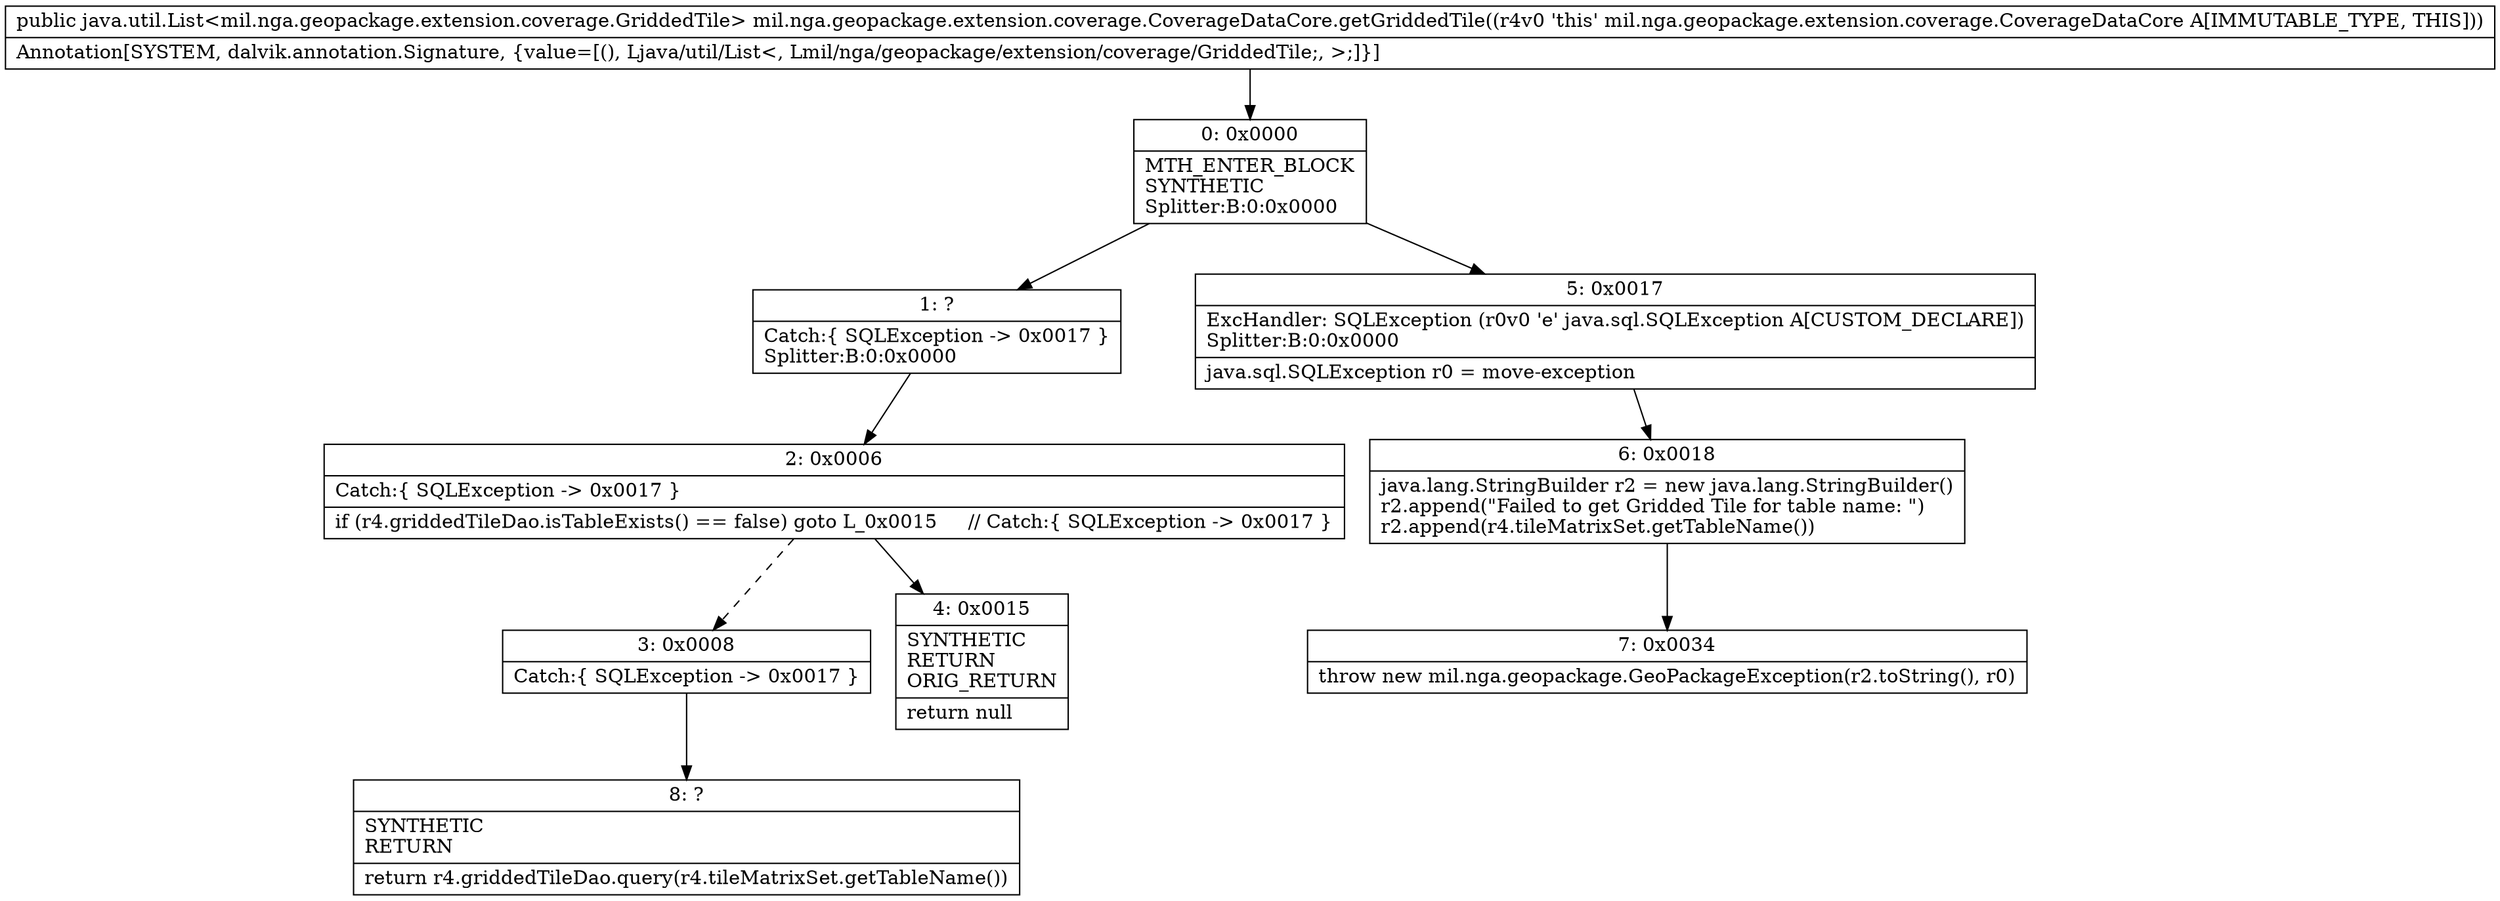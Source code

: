 digraph "CFG formil.nga.geopackage.extension.coverage.CoverageDataCore.getGriddedTile()Ljava\/util\/List;" {
Node_0 [shape=record,label="{0\:\ 0x0000|MTH_ENTER_BLOCK\lSYNTHETIC\lSplitter:B:0:0x0000\l}"];
Node_1 [shape=record,label="{1\:\ ?|Catch:\{ SQLException \-\> 0x0017 \}\lSplitter:B:0:0x0000\l}"];
Node_2 [shape=record,label="{2\:\ 0x0006|Catch:\{ SQLException \-\> 0x0017 \}\l|if (r4.griddedTileDao.isTableExists() == false) goto L_0x0015     \/\/ Catch:\{ SQLException \-\> 0x0017 \}\l}"];
Node_3 [shape=record,label="{3\:\ 0x0008|Catch:\{ SQLException \-\> 0x0017 \}\l}"];
Node_4 [shape=record,label="{4\:\ 0x0015|SYNTHETIC\lRETURN\lORIG_RETURN\l|return null\l}"];
Node_5 [shape=record,label="{5\:\ 0x0017|ExcHandler: SQLException (r0v0 'e' java.sql.SQLException A[CUSTOM_DECLARE])\lSplitter:B:0:0x0000\l|java.sql.SQLException r0 = move\-exception\l}"];
Node_6 [shape=record,label="{6\:\ 0x0018|java.lang.StringBuilder r2 = new java.lang.StringBuilder()\lr2.append(\"Failed to get Gridded Tile for table name: \")\lr2.append(r4.tileMatrixSet.getTableName())\l}"];
Node_7 [shape=record,label="{7\:\ 0x0034|throw new mil.nga.geopackage.GeoPackageException(r2.toString(), r0)\l}"];
Node_8 [shape=record,label="{8\:\ ?|SYNTHETIC\lRETURN\l|return r4.griddedTileDao.query(r4.tileMatrixSet.getTableName())\l}"];
MethodNode[shape=record,label="{public java.util.List\<mil.nga.geopackage.extension.coverage.GriddedTile\> mil.nga.geopackage.extension.coverage.CoverageDataCore.getGriddedTile((r4v0 'this' mil.nga.geopackage.extension.coverage.CoverageDataCore A[IMMUTABLE_TYPE, THIS]))  | Annotation[SYSTEM, dalvik.annotation.Signature, \{value=[(), Ljava\/util\/List\<, Lmil\/nga\/geopackage\/extension\/coverage\/GriddedTile;, \>;]\}]\l}"];
MethodNode -> Node_0;
Node_0 -> Node_1;
Node_0 -> Node_5;
Node_1 -> Node_2;
Node_2 -> Node_3[style=dashed];
Node_2 -> Node_4;
Node_3 -> Node_8;
Node_5 -> Node_6;
Node_6 -> Node_7;
}

